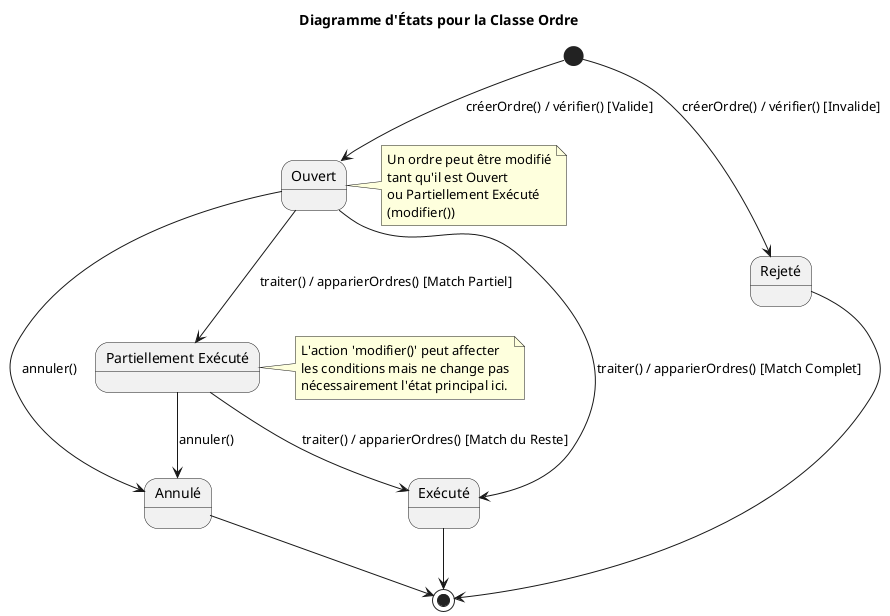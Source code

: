 @startuml StateDiagramOrdre

title Diagramme d'États pour la Classe Ordre

state Ouvert
state PartiellementExécuté as "Partiellement Exécuté"
state Exécuté
state Annulé
state Rejeté

[*] --> Ouvert : créerOrdre() / vérifier() [Valide]
[*] --> Rejeté : créerOrdre() / vérifier() [Invalide]

Ouvert --> PartiellementExécuté : traiter() / apparierOrdres() [Match Partiel]
Ouvert --> Exécuté : traiter() / apparierOrdres() [Match Complet]
Ouvert --> Annulé : annuler()

PartiellementExécuté --> Exécuté : traiter() / apparierOrdres() [Match du Reste]
PartiellementExécuté --> Annulé : annuler()

Rejeté --> [*]
Annulé --> [*]
Exécuté --> [*]

note right of Ouvert : Un ordre peut être modifié\ntant qu'il est Ouvert\nou Partiellement Exécuté\n(modifier())
note right of PartiellementExécuté : L'action 'modifier()' peut affecter\nles conditions mais ne change pas\nnécessairement l'état principal ici.

@enduml